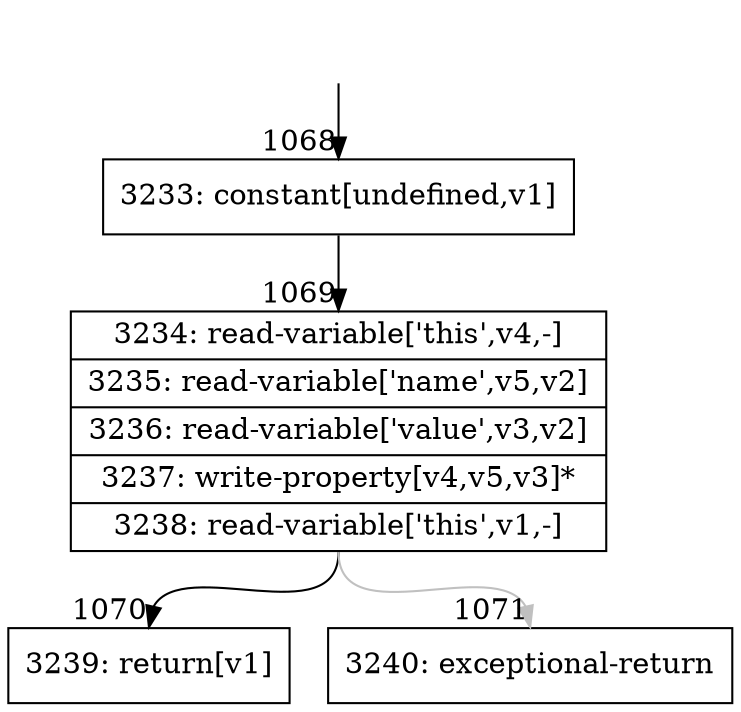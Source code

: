 digraph {
rankdir="TD"
BB_entry131[shape=none,label=""];
BB_entry131 -> BB1068 [tailport=s, headport=n, headlabel="    1068"]
BB1068 [shape=record label="{3233: constant[undefined,v1]}" ] 
BB1068 -> BB1069 [tailport=s, headport=n, headlabel="      1069"]
BB1069 [shape=record label="{3234: read-variable['this',v4,-]|3235: read-variable['name',v5,v2]|3236: read-variable['value',v3,v2]|3237: write-property[v4,v5,v3]*|3238: read-variable['this',v1,-]}" ] 
BB1069 -> BB1070 [tailport=s, headport=n, headlabel="      1070"]
BB1069 -> BB1071 [tailport=s, headport=n, color=gray, headlabel="      1071"]
BB1070 [shape=record label="{3239: return[v1]}" ] 
BB1071 [shape=record label="{3240: exceptional-return}" ] 
//#$~ 1250
}

